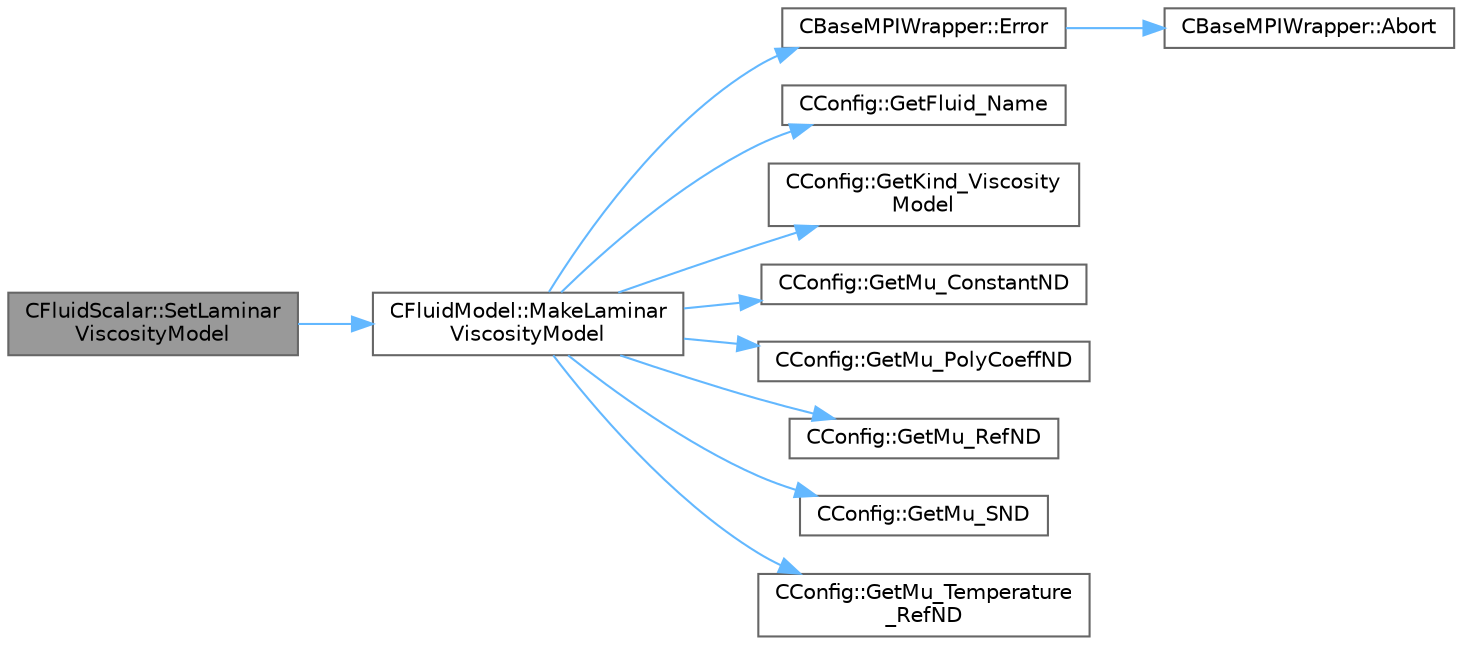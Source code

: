 digraph "CFluidScalar::SetLaminarViscosityModel"
{
 // LATEX_PDF_SIZE
  bgcolor="transparent";
  edge [fontname=Helvetica,fontsize=10,labelfontname=Helvetica,labelfontsize=10];
  node [fontname=Helvetica,fontsize=10,shape=box,height=0.2,width=0.4];
  rankdir="LR";
  Node1 [id="Node000001",label="CFluidScalar::SetLaminar\lViscosityModel",height=0.2,width=0.4,color="gray40", fillcolor="grey60", style="filled", fontcolor="black",tooltip="Set viscosity model."];
  Node1 -> Node2 [id="edge1_Node000001_Node000002",color="steelblue1",style="solid",tooltip=" "];
  Node2 [id="Node000002",label="CFluidModel::MakeLaminar\lViscosityModel",height=0.2,width=0.4,color="grey40", fillcolor="white", style="filled",URL="$classCFluidModel.html#a9355dadcf856cc47846bb392c4e463b5",tooltip="Instantiate the right type of viscosity model based on config."];
  Node2 -> Node3 [id="edge2_Node000002_Node000003",color="steelblue1",style="solid",tooltip=" "];
  Node3 [id="Node000003",label="CBaseMPIWrapper::Error",height=0.2,width=0.4,color="grey40", fillcolor="white", style="filled",URL="$classCBaseMPIWrapper.html#a04457c47629bda56704e6a8804833eeb",tooltip=" "];
  Node3 -> Node4 [id="edge3_Node000003_Node000004",color="steelblue1",style="solid",tooltip=" "];
  Node4 [id="Node000004",label="CBaseMPIWrapper::Abort",height=0.2,width=0.4,color="grey40", fillcolor="white", style="filled",URL="$classCBaseMPIWrapper.html#af7297d861dca86b45cf561b6ab642e8f",tooltip=" "];
  Node2 -> Node5 [id="edge4_Node000002_Node000005",color="steelblue1",style="solid",tooltip=" "];
  Node5 [id="Node000005",label="CConfig::GetFluid_Name",height=0.2,width=0.4,color="grey40", fillcolor="white", style="filled",URL="$classCConfig.html#abcea1b740b0b907b5db34c01de6e74d6",tooltip="Returns the name of the fluid we are using in CoolProp."];
  Node2 -> Node6 [id="edge5_Node000002_Node000006",color="steelblue1",style="solid",tooltip=" "];
  Node6 [id="Node000006",label="CConfig::GetKind_Viscosity\lModel",height=0.2,width=0.4,color="grey40", fillcolor="white", style="filled",URL="$classCConfig.html#a43b34c838ba25ed2030ee823025f8693",tooltip="Get the value of the viscosity model."];
  Node2 -> Node7 [id="edge6_Node000002_Node000007",color="steelblue1",style="solid",tooltip=" "];
  Node7 [id="Node000007",label="CConfig::GetMu_ConstantND",height=0.2,width=0.4,color="grey40", fillcolor="white", style="filled",URL="$classCConfig.html#afd7ee77c964a1f8788f381fa058abebb",tooltip="Get the value of the non-dimensional constant viscosity."];
  Node2 -> Node8 [id="edge7_Node000002_Node000008",color="steelblue1",style="solid",tooltip=" "];
  Node8 [id="Node000008",label="CConfig::GetMu_PolyCoeffND",height=0.2,width=0.4,color="grey40", fillcolor="white", style="filled",URL="$classCConfig.html#a9a44fef98ee07b7f0db7d272cfdf1647",tooltip="Get the temperature polynomial coefficient for viscosity."];
  Node2 -> Node9 [id="edge8_Node000002_Node000009",color="steelblue1",style="solid",tooltip=" "];
  Node9 [id="Node000009",label="CConfig::GetMu_RefND",height=0.2,width=0.4,color="grey40", fillcolor="white", style="filled",URL="$classCConfig.html#ad39a443e4e279629992ee5b0a28369d4",tooltip="Get the value of the non-dimensional reference viscosity for Sutherland model."];
  Node2 -> Node10 [id="edge9_Node000002_Node000010",color="steelblue1",style="solid",tooltip=" "];
  Node10 [id="Node000010",label="CConfig::GetMu_SND",height=0.2,width=0.4,color="grey40", fillcolor="white", style="filled",URL="$classCConfig.html#a749fbc1203269c6d558df3a15420e4d6",tooltip="Get the value of the non-dimensional reference S for Sutherland model."];
  Node2 -> Node11 [id="edge10_Node000002_Node000011",color="steelblue1",style="solid",tooltip=" "];
  Node11 [id="Node000011",label="CConfig::GetMu_Temperature\l_RefND",height=0.2,width=0.4,color="grey40", fillcolor="white", style="filled",URL="$classCConfig.html#a7f4cbbdfb39947eb017ecf426312c058",tooltip="Get the value of the non-dimensional reference temperature for Sutherland model."];
}

